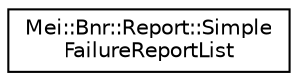 digraph "Graphical Class Hierarchy"
{
  edge [fontname="Helvetica",fontsize="10",labelfontname="Helvetica",labelfontsize="10"];
  node [fontname="Helvetica",fontsize="10",shape=record];
  rankdir="LR";
  Node1 [label="Mei::Bnr::Report::Simple\lFailureReportList",height=0.2,width=0.4,color="black", fillcolor="white", style="filled",URL="$a00167.html",tooltip="SimpleFailureReportList "];
}
